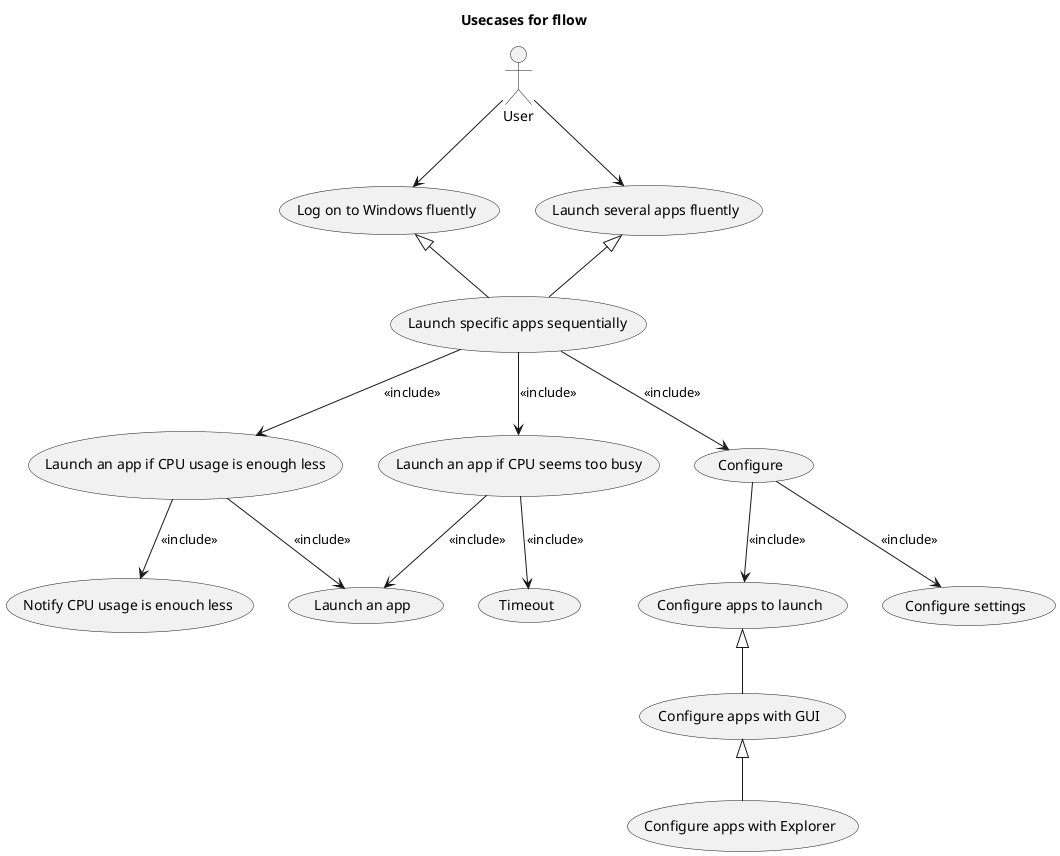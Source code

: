 @startuml

title Usecases for fllow

'Left to right direction

:User:
(Log on to Windows fluently) as Logon
(Launch several apps fluently) as Launch
User --> Logon
User --> Launch

(Launch specific apps sequentially) as LaunchSequentially
Logon <|-- LaunchSequentially
Launch <|-- LaunchSequentially

(Launch an app if CPU usage is enough less) as LaunchIfCPUUsage
(Launch an app if CPU seems too busy) as LaunchIfTooBusy
(Configure)
LaunchSequentially --> LaunchIfCPUUsage : <<include>>
LaunchSequentially --> LaunchIfTooBusy : <<include>>
LaunchSequentially --> Configure : <<include>>

(Notify CPU usage is enouch less) as CPUUsage
(Launch an app) as LaunchApp
LaunchIfCPUUsage --> CPUUsage : <<include>>
LaunchIfCPUUsage --> LaunchApp : <<include>>

(Timeout)
LaunchIfTooBusy --> Timeout : <<include>>
LaunchIfTooBusy --> LaunchApp : <<include>>

(Configure apps to launch) as ConfigureApps
(Configure settings) as ConfigureSettings
Configure --> ConfigureApps : <<include>>
Configure --> ConfigureSettings : <<include>>

(Configure apps with GUI) as ConfigureAppsGUI
ConfigureApps <|-- ConfigureAppsGUI

(Configure apps with Explorer) as ConfigureAppsWithExplorer
ConfigureAppsGUI <|-- ConfigureAppsWithExplorer

@enduml
